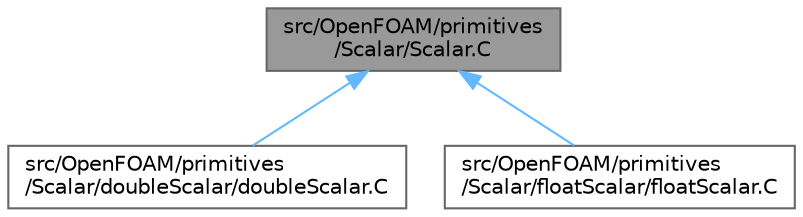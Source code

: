 digraph "src/OpenFOAM/primitives/Scalar/Scalar.C"
{
 // LATEX_PDF_SIZE
  bgcolor="transparent";
  edge [fontname=Helvetica,fontsize=10,labelfontname=Helvetica,labelfontsize=10];
  node [fontname=Helvetica,fontsize=10,shape=box,height=0.2,width=0.4];
  Node1 [id="Node000001",label="src/OpenFOAM/primitives\l/Scalar/Scalar.C",height=0.2,width=0.4,color="gray40", fillcolor="grey60", style="filled", fontcolor="black",tooltip=" "];
  Node1 -> Node2 [id="edge1_Node000001_Node000002",dir="back",color="steelblue1",style="solid",tooltip=" "];
  Node2 [id="Node000002",label="src/OpenFOAM/primitives\l/Scalar/doubleScalar/doubleScalar.C",height=0.2,width=0.4,color="grey40", fillcolor="white", style="filled",URL="$doubleScalar_8C.html",tooltip=" "];
  Node1 -> Node3 [id="edge2_Node000001_Node000003",dir="back",color="steelblue1",style="solid",tooltip=" "];
  Node3 [id="Node000003",label="src/OpenFOAM/primitives\l/Scalar/floatScalar/floatScalar.C",height=0.2,width=0.4,color="grey40", fillcolor="white", style="filled",URL="$floatScalar_8C.html",tooltip=" "];
}
